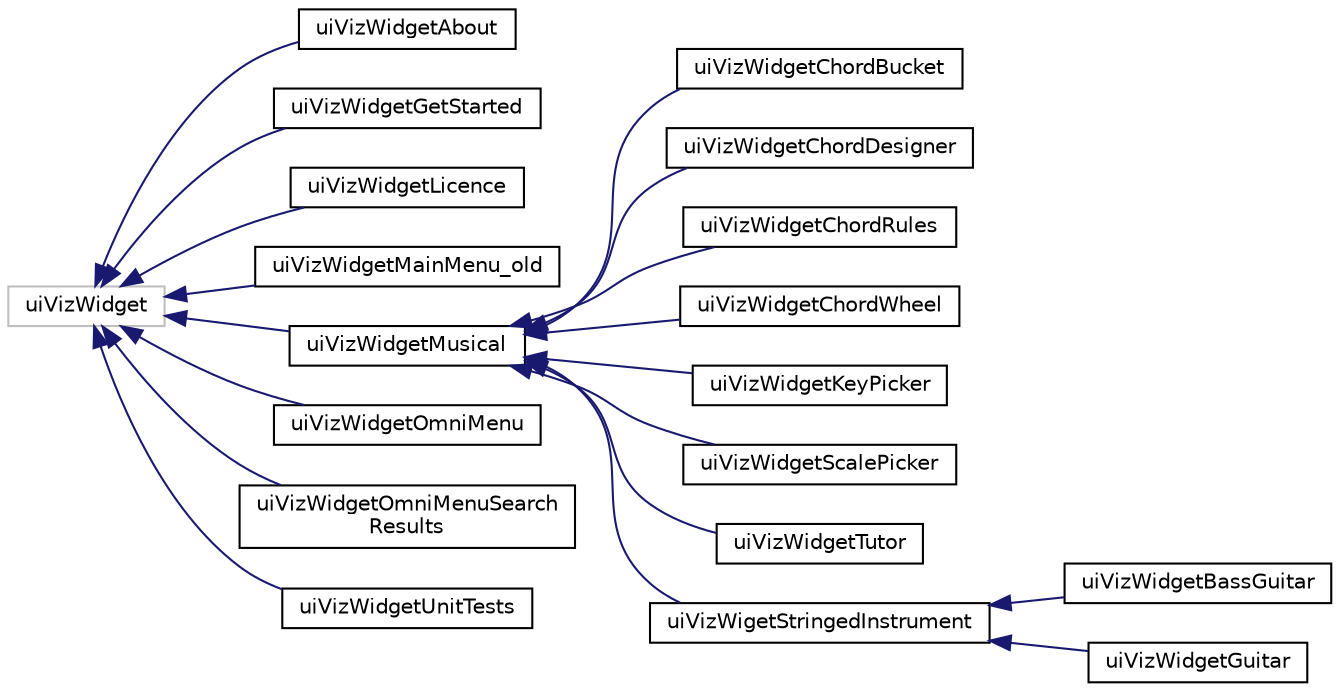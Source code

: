 digraph "Graphical Class Hierarchy"
{
 // LATEX_PDF_SIZE
  edge [fontname="Helvetica",fontsize="10",labelfontname="Helvetica",labelfontsize="10"];
  node [fontname="Helvetica",fontsize="10",shape=record];
  rankdir="LR";
  Node14 [label="uiVizWidget",height=0.2,width=0.4,color="grey75", fillcolor="white", style="filled",tooltip=" "];
  Node14 -> Node0 [dir="back",color="midnightblue",fontsize="10",style="solid",fontname="Helvetica"];
  Node0 [label="uiVizWidgetAbout",height=0.2,width=0.4,color="black", fillcolor="white", style="filled",URL="$classuiVizWidgetAbout.html",tooltip=" "];
  Node14 -> Node16 [dir="back",color="midnightblue",fontsize="10",style="solid",fontname="Helvetica"];
  Node16 [label="uiVizWidgetGetStarted",height=0.2,width=0.4,color="black", fillcolor="white", style="filled",URL="$classuiVizWidgetGetStarted.html",tooltip=" "];
  Node14 -> Node17 [dir="back",color="midnightblue",fontsize="10",style="solid",fontname="Helvetica"];
  Node17 [label="uiVizWidgetLicence",height=0.2,width=0.4,color="black", fillcolor="white", style="filled",URL="$classuiVizWidgetLicence.html",tooltip=" "];
  Node14 -> Node18 [dir="back",color="midnightblue",fontsize="10",style="solid",fontname="Helvetica"];
  Node18 [label="uiVizWidgetMainMenu_old",height=0.2,width=0.4,color="black", fillcolor="white", style="filled",URL="$classuiVizWidgetMainMenu__old.html",tooltip=" "];
  Node14 -> Node19 [dir="back",color="midnightblue",fontsize="10",style="solid",fontname="Helvetica"];
  Node19 [label="uiVizWidgetMusical",height=0.2,width=0.4,color="black", fillcolor="white", style="filled",URL="$classuiVizWidgetMusical.html",tooltip=" "];
  Node19 -> Node20 [dir="back",color="midnightblue",fontsize="10",style="solid",fontname="Helvetica"];
  Node20 [label="uiVizWidgetChordBucket",height=0.2,width=0.4,color="black", fillcolor="white", style="filled",URL="$classuiVizWidgetChordBucket.html",tooltip=" "];
  Node19 -> Node21 [dir="back",color="midnightblue",fontsize="10",style="solid",fontname="Helvetica"];
  Node21 [label="uiVizWidgetChordDesigner",height=0.2,width=0.4,color="black", fillcolor="white", style="filled",URL="$classuiVizWidgetChordDesigner.html",tooltip=" "];
  Node19 -> Node22 [dir="back",color="midnightblue",fontsize="10",style="solid",fontname="Helvetica"];
  Node22 [label="uiVizWidgetChordRules",height=0.2,width=0.4,color="black", fillcolor="white", style="filled",URL="$classuiVizWidgetChordRules.html",tooltip=" "];
  Node19 -> Node23 [dir="back",color="midnightblue",fontsize="10",style="solid",fontname="Helvetica"];
  Node23 [label="uiVizWidgetChordWheel",height=0.2,width=0.4,color="black", fillcolor="white", style="filled",URL="$classuiVizWidgetChordWheel.html",tooltip=" "];
  Node19 -> Node24 [dir="back",color="midnightblue",fontsize="10",style="solid",fontname="Helvetica"];
  Node24 [label="uiVizWidgetKeyPicker",height=0.2,width=0.4,color="black", fillcolor="white", style="filled",URL="$classuiVizWidgetKeyPicker.html",tooltip=" "];
  Node19 -> Node25 [dir="back",color="midnightblue",fontsize="10",style="solid",fontname="Helvetica"];
  Node25 [label="uiVizWidgetScalePicker",height=0.2,width=0.4,color="black", fillcolor="white", style="filled",URL="$classuiVizWidgetScalePicker.html",tooltip=" "];
  Node19 -> Node26 [dir="back",color="midnightblue",fontsize="10",style="solid",fontname="Helvetica"];
  Node26 [label="uiVizWidgetTutor",height=0.2,width=0.4,color="black", fillcolor="white", style="filled",URL="$classuiVizWidgetTutor.html",tooltip=" "];
  Node19 -> Node27 [dir="back",color="midnightblue",fontsize="10",style="solid",fontname="Helvetica"];
  Node27 [label="uiVizWigetStringedInstrument",height=0.2,width=0.4,color="black", fillcolor="white", style="filled",URL="$classuiVizWigetStringedInstrument.html",tooltip=" "];
  Node27 -> Node28 [dir="back",color="midnightblue",fontsize="10",style="solid",fontname="Helvetica"];
  Node28 [label="uiVizWidgetBassGuitar",height=0.2,width=0.4,color="black", fillcolor="white", style="filled",URL="$classuiVizWidgetBassGuitar.html",tooltip=" "];
  Node27 -> Node29 [dir="back",color="midnightblue",fontsize="10",style="solid",fontname="Helvetica"];
  Node29 [label="uiVizWidgetGuitar",height=0.2,width=0.4,color="black", fillcolor="white", style="filled",URL="$classuiVizWidgetGuitar.html",tooltip=" "];
  Node14 -> Node30 [dir="back",color="midnightblue",fontsize="10",style="solid",fontname="Helvetica"];
  Node30 [label="uiVizWidgetOmniMenu",height=0.2,width=0.4,color="black", fillcolor="white", style="filled",URL="$classuiVizWidgetOmniMenu.html",tooltip=" "];
  Node14 -> Node31 [dir="back",color="midnightblue",fontsize="10",style="solid",fontname="Helvetica"];
  Node31 [label="uiVizWidgetOmniMenuSearch\lResults",height=0.2,width=0.4,color="black", fillcolor="white", style="filled",URL="$classuiVizWidgetOmniMenuSearchResults.html",tooltip=" "];
  Node14 -> Node32 [dir="back",color="midnightblue",fontsize="10",style="solid",fontname="Helvetica"];
  Node32 [label="uiVizWidgetUnitTests",height=0.2,width=0.4,color="black", fillcolor="white", style="filled",URL="$classuiVizWidgetUnitTests.html",tooltip=" "];
}
